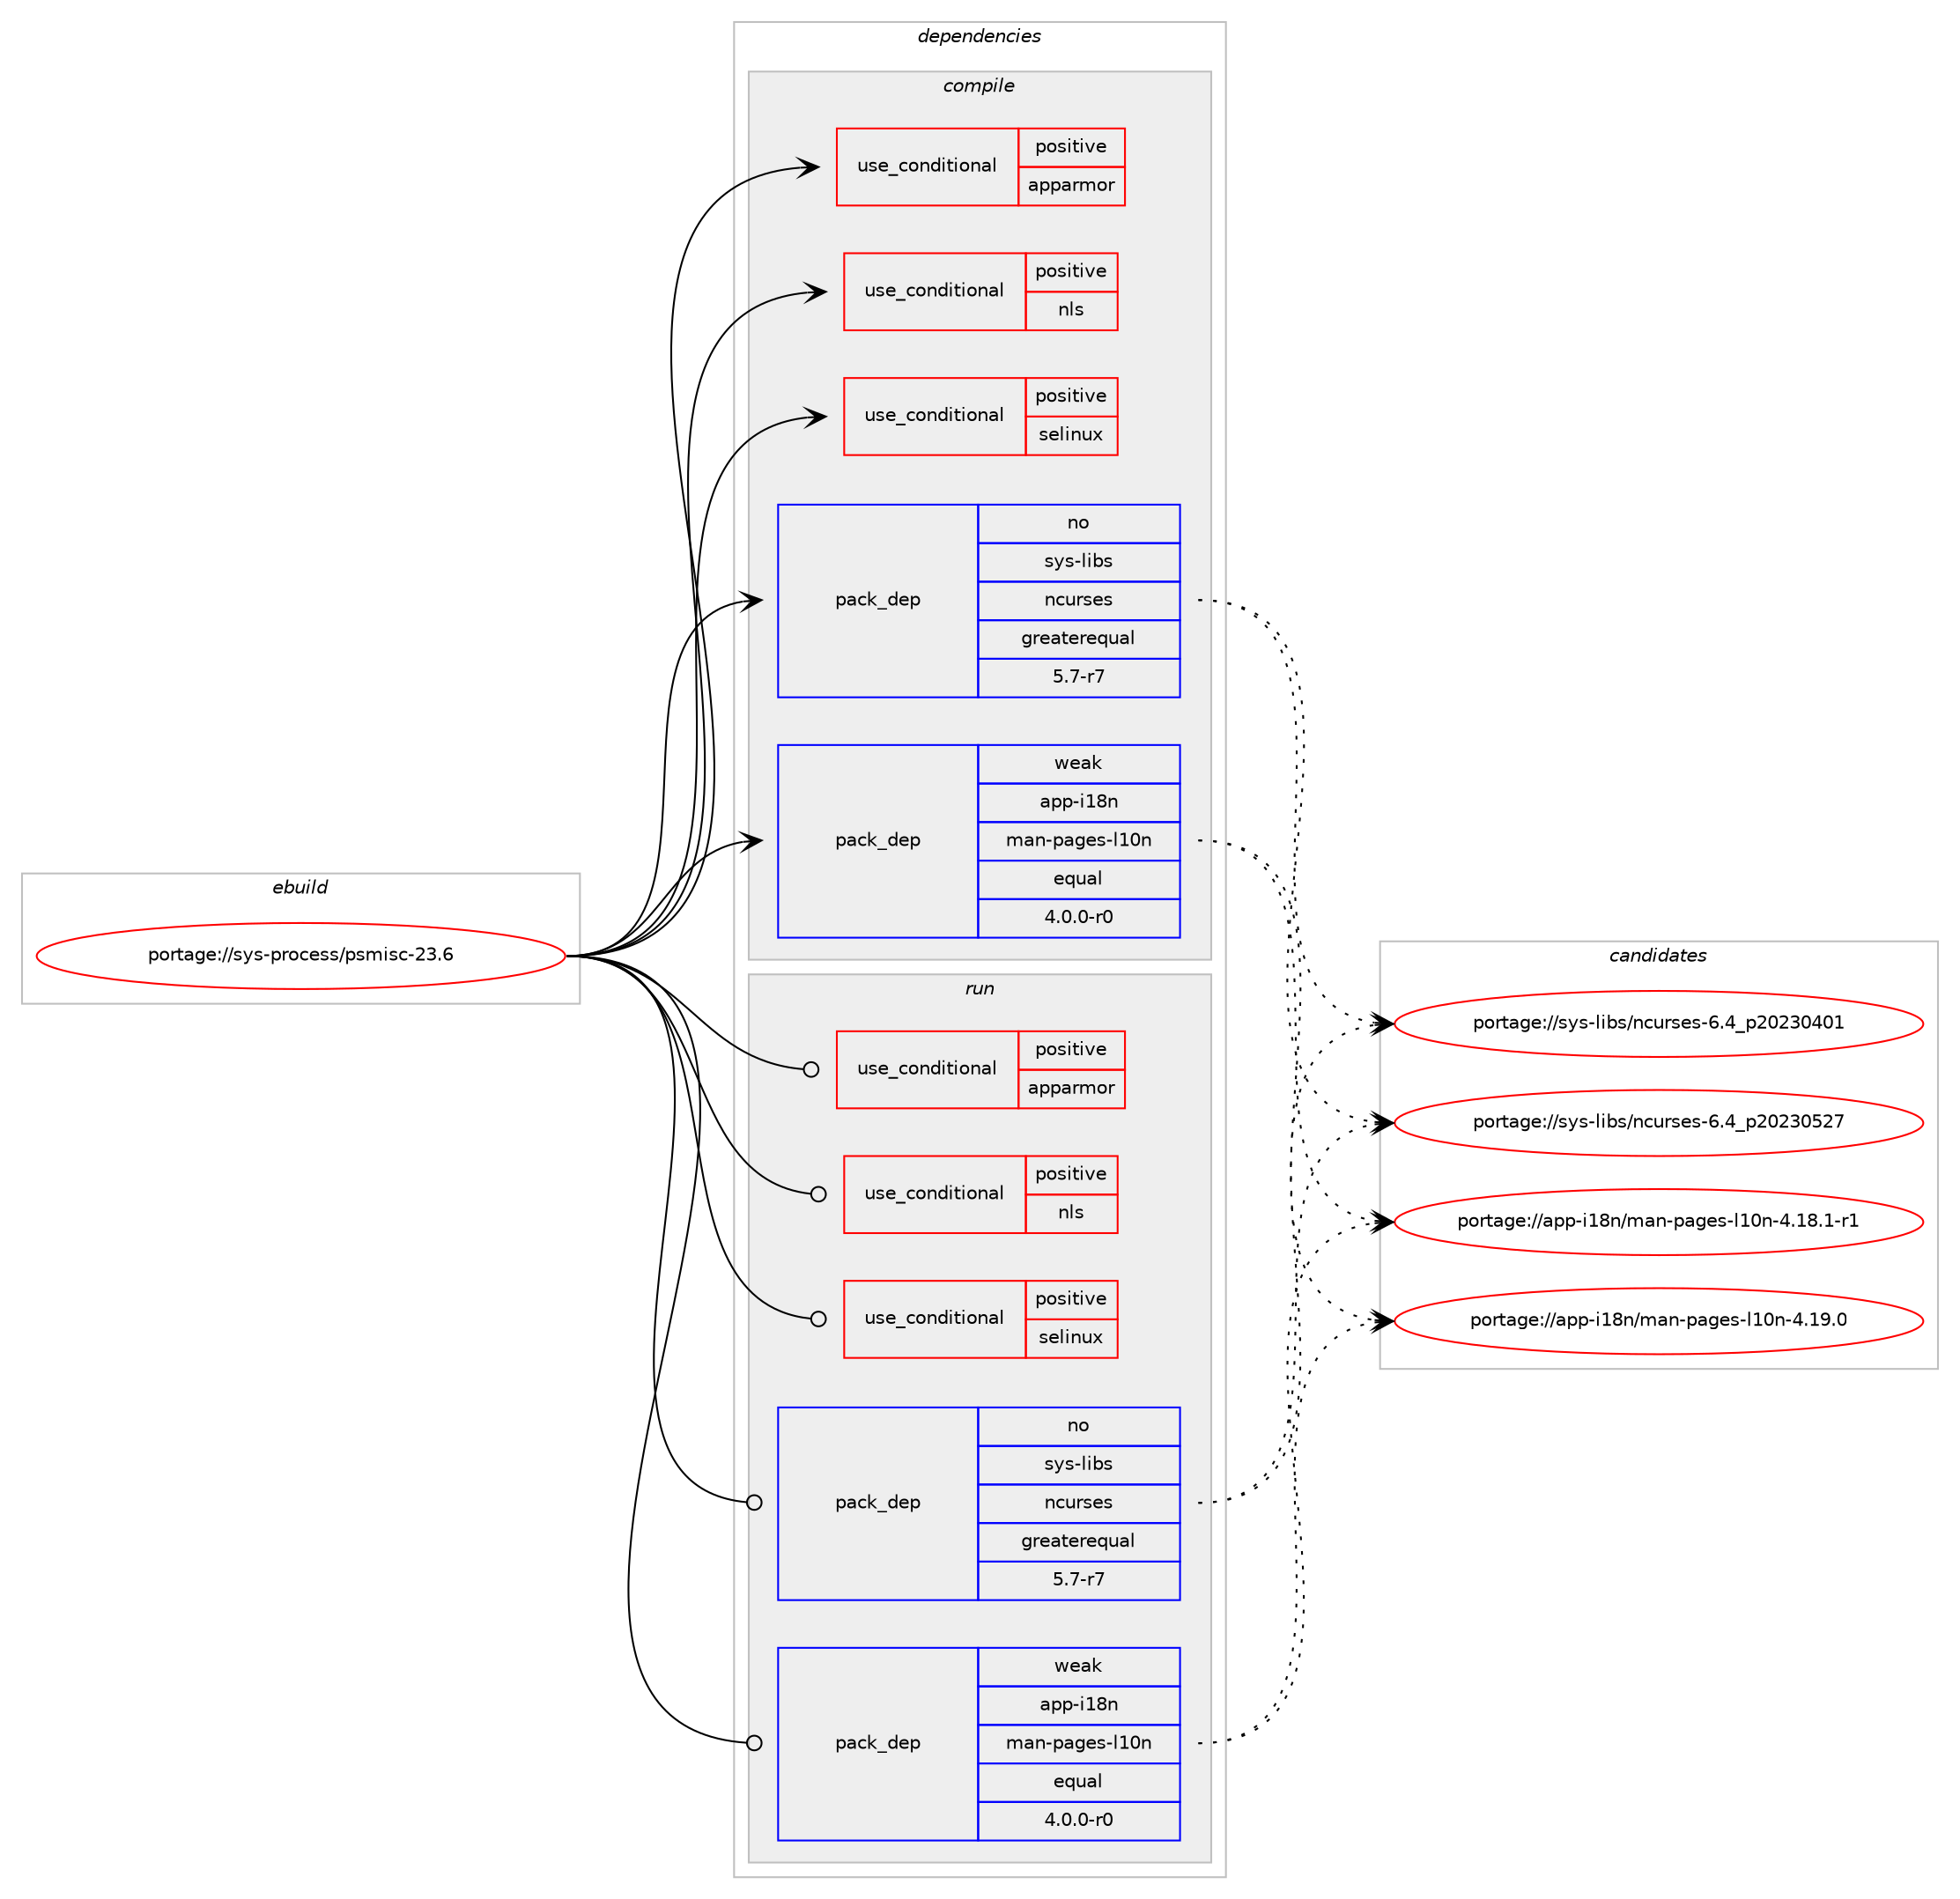 digraph prolog {

# *************
# Graph options
# *************

newrank=true;
concentrate=true;
compound=true;
graph [rankdir=LR,fontname=Helvetica,fontsize=10,ranksep=1.5];#, ranksep=2.5, nodesep=0.2];
edge  [arrowhead=vee];
node  [fontname=Helvetica,fontsize=10];

# **********
# The ebuild
# **********

subgraph cluster_leftcol {
color=gray;
rank=same;
label=<<i>ebuild</i>>;
id [label="portage://sys-process/psmisc-23.6", color=red, width=4, href="../sys-process/psmisc-23.6.svg"];
}

# ****************
# The dependencies
# ****************

subgraph cluster_midcol {
color=gray;
label=<<i>dependencies</i>>;
subgraph cluster_compile {
fillcolor="#eeeeee";
style=filled;
label=<<i>compile</i>>;
subgraph cond12154 {
dependency17138 [label=<<TABLE BORDER="0" CELLBORDER="1" CELLSPACING="0" CELLPADDING="4"><TR><TD ROWSPAN="3" CELLPADDING="10">use_conditional</TD></TR><TR><TD>positive</TD></TR><TR><TD>apparmor</TD></TR></TABLE>>, shape=none, color=red];
# *** BEGIN UNKNOWN DEPENDENCY TYPE (TODO) ***
# dependency17138 -> package_dependency(portage://sys-process/psmisc-23.6,install,no,sys-libs,libapparmor,none,[,,],[],[])
# *** END UNKNOWN DEPENDENCY TYPE (TODO) ***

}
id:e -> dependency17138:w [weight=20,style="solid",arrowhead="vee"];
subgraph cond12155 {
dependency17139 [label=<<TABLE BORDER="0" CELLBORDER="1" CELLSPACING="0" CELLPADDING="4"><TR><TD ROWSPAN="3" CELLPADDING="10">use_conditional</TD></TR><TR><TD>positive</TD></TR><TR><TD>nls</TD></TR></TABLE>>, shape=none, color=red];
# *** BEGIN UNKNOWN DEPENDENCY TYPE (TODO) ***
# dependency17139 -> package_dependency(portage://sys-process/psmisc-23.6,install,no,virtual,libintl,none,[,,],[],[])
# *** END UNKNOWN DEPENDENCY TYPE (TODO) ***

}
id:e -> dependency17139:w [weight=20,style="solid",arrowhead="vee"];
subgraph cond12156 {
dependency17140 [label=<<TABLE BORDER="0" CELLBORDER="1" CELLSPACING="0" CELLPADDING="4"><TR><TD ROWSPAN="3" CELLPADDING="10">use_conditional</TD></TR><TR><TD>positive</TD></TR><TR><TD>selinux</TD></TR></TABLE>>, shape=none, color=red];
# *** BEGIN UNKNOWN DEPENDENCY TYPE (TODO) ***
# dependency17140 -> package_dependency(portage://sys-process/psmisc-23.6,install,no,sys-libs,libselinux,none,[,,],[],[])
# *** END UNKNOWN DEPENDENCY TYPE (TODO) ***

}
id:e -> dependency17140:w [weight=20,style="solid",arrowhead="vee"];
subgraph pack4823 {
dependency17141 [label=<<TABLE BORDER="0" CELLBORDER="1" CELLSPACING="0" CELLPADDING="4" WIDTH="220"><TR><TD ROWSPAN="6" CELLPADDING="30">pack_dep</TD></TR><TR><TD WIDTH="110">no</TD></TR><TR><TD>sys-libs</TD></TR><TR><TD>ncurses</TD></TR><TR><TD>greaterequal</TD></TR><TR><TD>5.7-r7</TD></TR></TABLE>>, shape=none, color=blue];
}
id:e -> dependency17141:w [weight=20,style="solid",arrowhead="vee"];
subgraph pack4824 {
dependency17142 [label=<<TABLE BORDER="0" CELLBORDER="1" CELLSPACING="0" CELLPADDING="4" WIDTH="220"><TR><TD ROWSPAN="6" CELLPADDING="30">pack_dep</TD></TR><TR><TD WIDTH="110">weak</TD></TR><TR><TD>app-i18n</TD></TR><TR><TD>man-pages-l10n</TD></TR><TR><TD>equal</TD></TR><TR><TD>4.0.0-r0</TD></TR></TABLE>>, shape=none, color=blue];
}
id:e -> dependency17142:w [weight=20,style="solid",arrowhead="vee"];
}
subgraph cluster_compileandrun {
fillcolor="#eeeeee";
style=filled;
label=<<i>compile and run</i>>;
}
subgraph cluster_run {
fillcolor="#eeeeee";
style=filled;
label=<<i>run</i>>;
subgraph cond12157 {
dependency17143 [label=<<TABLE BORDER="0" CELLBORDER="1" CELLSPACING="0" CELLPADDING="4"><TR><TD ROWSPAN="3" CELLPADDING="10">use_conditional</TD></TR><TR><TD>positive</TD></TR><TR><TD>apparmor</TD></TR></TABLE>>, shape=none, color=red];
# *** BEGIN UNKNOWN DEPENDENCY TYPE (TODO) ***
# dependency17143 -> package_dependency(portage://sys-process/psmisc-23.6,run,no,sys-libs,libapparmor,none,[,,],[],[])
# *** END UNKNOWN DEPENDENCY TYPE (TODO) ***

}
id:e -> dependency17143:w [weight=20,style="solid",arrowhead="odot"];
subgraph cond12158 {
dependency17144 [label=<<TABLE BORDER="0" CELLBORDER="1" CELLSPACING="0" CELLPADDING="4"><TR><TD ROWSPAN="3" CELLPADDING="10">use_conditional</TD></TR><TR><TD>positive</TD></TR><TR><TD>nls</TD></TR></TABLE>>, shape=none, color=red];
# *** BEGIN UNKNOWN DEPENDENCY TYPE (TODO) ***
# dependency17144 -> package_dependency(portage://sys-process/psmisc-23.6,run,no,virtual,libintl,none,[,,],[],[])
# *** END UNKNOWN DEPENDENCY TYPE (TODO) ***

}
id:e -> dependency17144:w [weight=20,style="solid",arrowhead="odot"];
subgraph cond12159 {
dependency17145 [label=<<TABLE BORDER="0" CELLBORDER="1" CELLSPACING="0" CELLPADDING="4"><TR><TD ROWSPAN="3" CELLPADDING="10">use_conditional</TD></TR><TR><TD>positive</TD></TR><TR><TD>selinux</TD></TR></TABLE>>, shape=none, color=red];
# *** BEGIN UNKNOWN DEPENDENCY TYPE (TODO) ***
# dependency17145 -> package_dependency(portage://sys-process/psmisc-23.6,run,no,sys-libs,libselinux,none,[,,],[],[])
# *** END UNKNOWN DEPENDENCY TYPE (TODO) ***

}
id:e -> dependency17145:w [weight=20,style="solid",arrowhead="odot"];
subgraph pack4825 {
dependency17146 [label=<<TABLE BORDER="0" CELLBORDER="1" CELLSPACING="0" CELLPADDING="4" WIDTH="220"><TR><TD ROWSPAN="6" CELLPADDING="30">pack_dep</TD></TR><TR><TD WIDTH="110">no</TD></TR><TR><TD>sys-libs</TD></TR><TR><TD>ncurses</TD></TR><TR><TD>greaterequal</TD></TR><TR><TD>5.7-r7</TD></TR></TABLE>>, shape=none, color=blue];
}
id:e -> dependency17146:w [weight=20,style="solid",arrowhead="odot"];
subgraph pack4826 {
dependency17147 [label=<<TABLE BORDER="0" CELLBORDER="1" CELLSPACING="0" CELLPADDING="4" WIDTH="220"><TR><TD ROWSPAN="6" CELLPADDING="30">pack_dep</TD></TR><TR><TD WIDTH="110">weak</TD></TR><TR><TD>app-i18n</TD></TR><TR><TD>man-pages-l10n</TD></TR><TR><TD>equal</TD></TR><TR><TD>4.0.0-r0</TD></TR></TABLE>>, shape=none, color=blue];
}
id:e -> dependency17147:w [weight=20,style="solid",arrowhead="odot"];
}
}

# **************
# The candidates
# **************

subgraph cluster_choices {
rank=same;
color=gray;
label=<<i>candidates</i>>;

subgraph choice4823 {
color=black;
nodesep=1;
choice1151211154510810598115471109911711411510111545544652951125048505148524849 [label="portage://sys-libs/ncurses-6.4_p20230401", color=red, width=4,href="../sys-libs/ncurses-6.4_p20230401.svg"];
choice1151211154510810598115471109911711411510111545544652951125048505148535055 [label="portage://sys-libs/ncurses-6.4_p20230527", color=red, width=4,href="../sys-libs/ncurses-6.4_p20230527.svg"];
dependency17141:e -> choice1151211154510810598115471109911711411510111545544652951125048505148524849:w [style=dotted,weight="100"];
dependency17141:e -> choice1151211154510810598115471109911711411510111545544652951125048505148535055:w [style=dotted,weight="100"];
}
subgraph choice4824 {
color=black;
nodesep=1;
choice9711211245105495611047109971104511297103101115451084948110455246495646494511449 [label="portage://app-i18n/man-pages-l10n-4.18.1-r1", color=red, width=4,href="../app-i18n/man-pages-l10n-4.18.1-r1.svg"];
choice971121124510549561104710997110451129710310111545108494811045524649574648 [label="portage://app-i18n/man-pages-l10n-4.19.0", color=red, width=4,href="../app-i18n/man-pages-l10n-4.19.0.svg"];
dependency17142:e -> choice9711211245105495611047109971104511297103101115451084948110455246495646494511449:w [style=dotted,weight="100"];
dependency17142:e -> choice971121124510549561104710997110451129710310111545108494811045524649574648:w [style=dotted,weight="100"];
}
subgraph choice4825 {
color=black;
nodesep=1;
choice1151211154510810598115471109911711411510111545544652951125048505148524849 [label="portage://sys-libs/ncurses-6.4_p20230401", color=red, width=4,href="../sys-libs/ncurses-6.4_p20230401.svg"];
choice1151211154510810598115471109911711411510111545544652951125048505148535055 [label="portage://sys-libs/ncurses-6.4_p20230527", color=red, width=4,href="../sys-libs/ncurses-6.4_p20230527.svg"];
dependency17146:e -> choice1151211154510810598115471109911711411510111545544652951125048505148524849:w [style=dotted,weight="100"];
dependency17146:e -> choice1151211154510810598115471109911711411510111545544652951125048505148535055:w [style=dotted,weight="100"];
}
subgraph choice4826 {
color=black;
nodesep=1;
choice9711211245105495611047109971104511297103101115451084948110455246495646494511449 [label="portage://app-i18n/man-pages-l10n-4.18.1-r1", color=red, width=4,href="../app-i18n/man-pages-l10n-4.18.1-r1.svg"];
choice971121124510549561104710997110451129710310111545108494811045524649574648 [label="portage://app-i18n/man-pages-l10n-4.19.0", color=red, width=4,href="../app-i18n/man-pages-l10n-4.19.0.svg"];
dependency17147:e -> choice9711211245105495611047109971104511297103101115451084948110455246495646494511449:w [style=dotted,weight="100"];
dependency17147:e -> choice971121124510549561104710997110451129710310111545108494811045524649574648:w [style=dotted,weight="100"];
}
}

}
